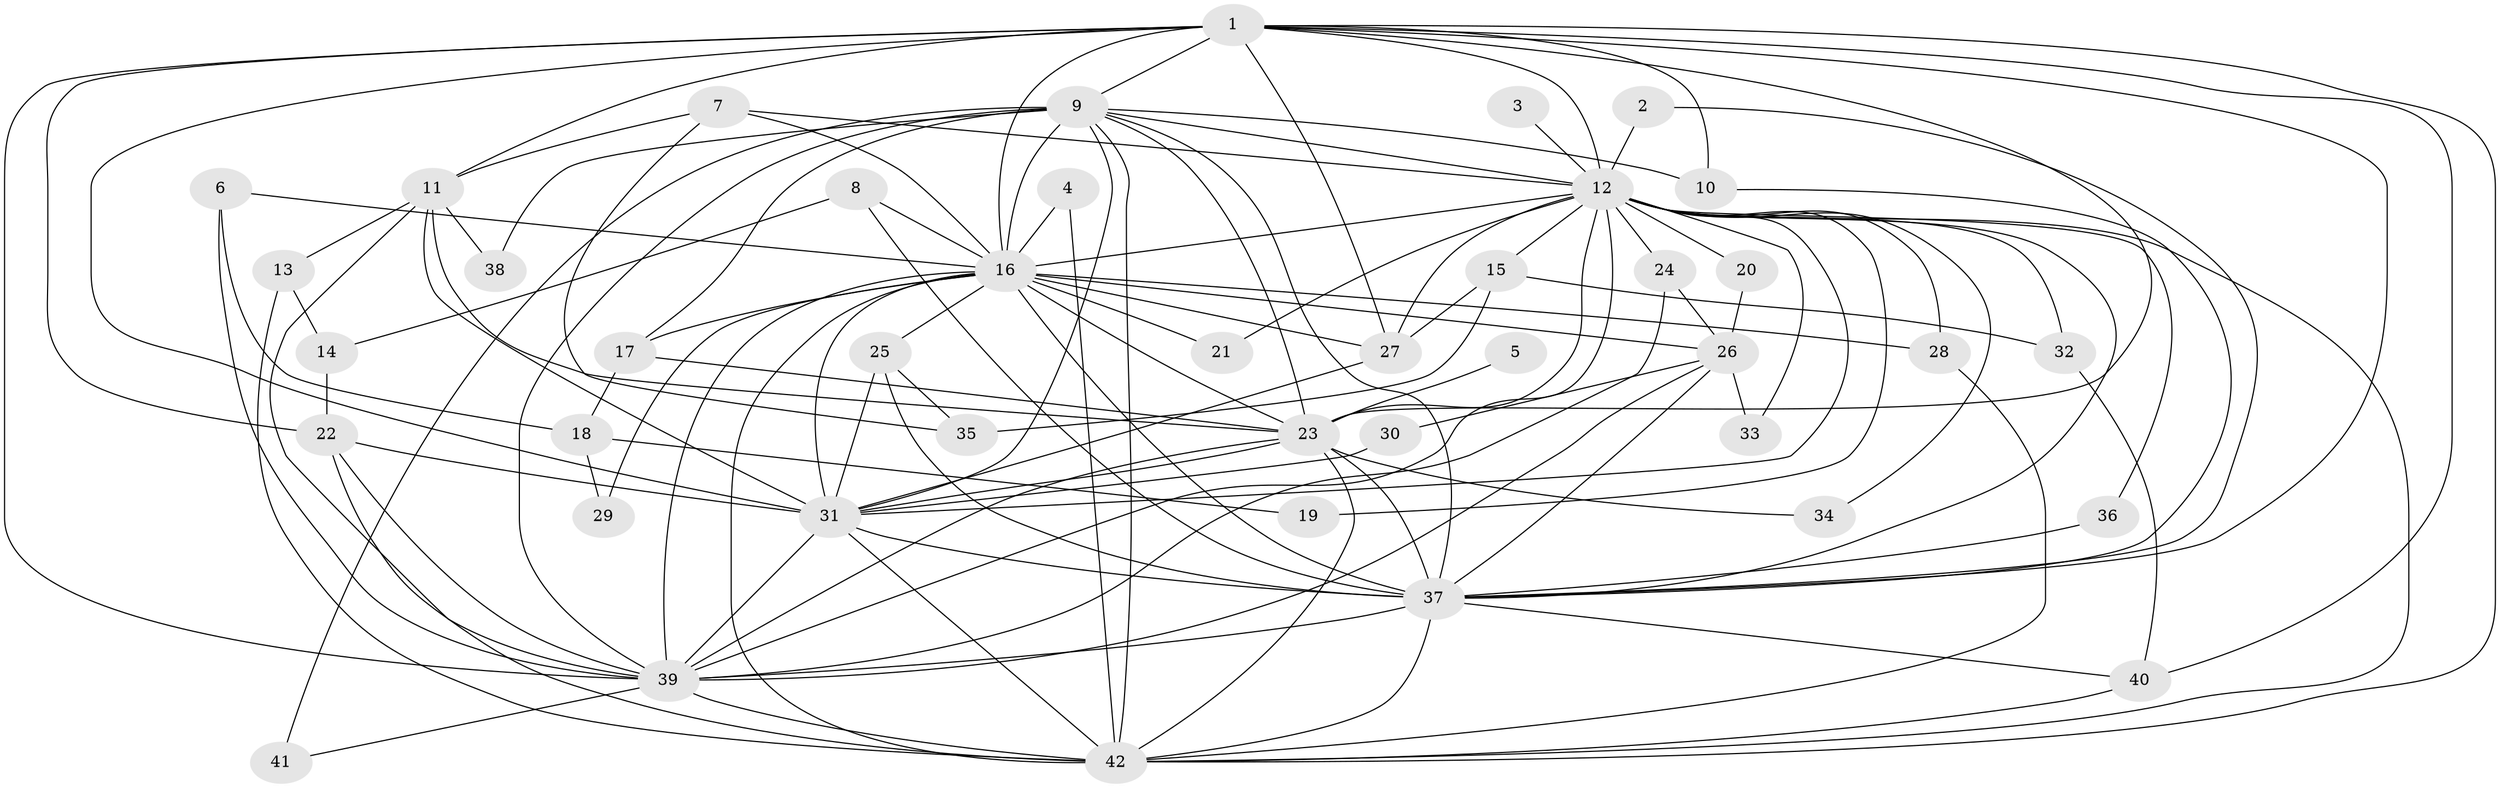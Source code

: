 // original degree distribution, {22: 0.012048192771084338, 21: 0.012048192771084338, 17: 0.024096385542168676, 27: 0.012048192771084338, 16: 0.024096385542168676, 20: 0.012048192771084338, 19: 0.012048192771084338, 14: 0.012048192771084338, 2: 0.5662650602409639, 8: 0.012048192771084338, 3: 0.1686746987951807, 7: 0.012048192771084338, 4: 0.0963855421686747, 5: 0.024096385542168676}
// Generated by graph-tools (version 1.1) at 2025/01/03/09/25 03:01:32]
// undirected, 42 vertices, 117 edges
graph export_dot {
graph [start="1"]
  node [color=gray90,style=filled];
  1;
  2;
  3;
  4;
  5;
  6;
  7;
  8;
  9;
  10;
  11;
  12;
  13;
  14;
  15;
  16;
  17;
  18;
  19;
  20;
  21;
  22;
  23;
  24;
  25;
  26;
  27;
  28;
  29;
  30;
  31;
  32;
  33;
  34;
  35;
  36;
  37;
  38;
  39;
  40;
  41;
  42;
  1 -- 9 [weight=1.0];
  1 -- 10 [weight=1.0];
  1 -- 11 [weight=1.0];
  1 -- 12 [weight=1.0];
  1 -- 16 [weight=2.0];
  1 -- 22 [weight=1.0];
  1 -- 23 [weight=1.0];
  1 -- 27 [weight=1.0];
  1 -- 31 [weight=1.0];
  1 -- 37 [weight=1.0];
  1 -- 39 [weight=1.0];
  1 -- 40 [weight=1.0];
  1 -- 42 [weight=1.0];
  2 -- 12 [weight=1.0];
  2 -- 37 [weight=1.0];
  3 -- 12 [weight=1.0];
  4 -- 16 [weight=1.0];
  4 -- 42 [weight=1.0];
  5 -- 23 [weight=1.0];
  6 -- 16 [weight=1.0];
  6 -- 18 [weight=2.0];
  6 -- 39 [weight=1.0];
  7 -- 11 [weight=1.0];
  7 -- 12 [weight=1.0];
  7 -- 16 [weight=1.0];
  7 -- 35 [weight=1.0];
  8 -- 14 [weight=1.0];
  8 -- 16 [weight=1.0];
  8 -- 37 [weight=2.0];
  9 -- 10 [weight=1.0];
  9 -- 12 [weight=1.0];
  9 -- 16 [weight=3.0];
  9 -- 17 [weight=1.0];
  9 -- 23 [weight=2.0];
  9 -- 31 [weight=1.0];
  9 -- 37 [weight=1.0];
  9 -- 38 [weight=1.0];
  9 -- 39 [weight=1.0];
  9 -- 41 [weight=2.0];
  9 -- 42 [weight=1.0];
  10 -- 37 [weight=1.0];
  11 -- 13 [weight=1.0];
  11 -- 23 [weight=1.0];
  11 -- 31 [weight=1.0];
  11 -- 38 [weight=1.0];
  11 -- 39 [weight=1.0];
  12 -- 15 [weight=1.0];
  12 -- 16 [weight=4.0];
  12 -- 19 [weight=1.0];
  12 -- 20 [weight=1.0];
  12 -- 21 [weight=1.0];
  12 -- 23 [weight=1.0];
  12 -- 24 [weight=1.0];
  12 -- 27 [weight=1.0];
  12 -- 28 [weight=1.0];
  12 -- 31 [weight=1.0];
  12 -- 32 [weight=1.0];
  12 -- 33 [weight=1.0];
  12 -- 34 [weight=1.0];
  12 -- 36 [weight=1.0];
  12 -- 37 [weight=1.0];
  12 -- 39 [weight=1.0];
  12 -- 42 [weight=1.0];
  13 -- 14 [weight=1.0];
  13 -- 42 [weight=2.0];
  14 -- 22 [weight=1.0];
  15 -- 27 [weight=1.0];
  15 -- 32 [weight=1.0];
  15 -- 35 [weight=1.0];
  16 -- 17 [weight=1.0];
  16 -- 21 [weight=1.0];
  16 -- 23 [weight=3.0];
  16 -- 25 [weight=1.0];
  16 -- 26 [weight=2.0];
  16 -- 27 [weight=2.0];
  16 -- 28 [weight=1.0];
  16 -- 29 [weight=1.0];
  16 -- 31 [weight=3.0];
  16 -- 37 [weight=3.0];
  16 -- 39 [weight=3.0];
  16 -- 42 [weight=3.0];
  17 -- 18 [weight=1.0];
  17 -- 23 [weight=1.0];
  18 -- 19 [weight=1.0];
  18 -- 29 [weight=1.0];
  20 -- 26 [weight=1.0];
  22 -- 31 [weight=1.0];
  22 -- 39 [weight=1.0];
  22 -- 42 [weight=1.0];
  23 -- 31 [weight=1.0];
  23 -- 34 [weight=1.0];
  23 -- 37 [weight=1.0];
  23 -- 39 [weight=1.0];
  23 -- 42 [weight=2.0];
  24 -- 26 [weight=1.0];
  24 -- 39 [weight=1.0];
  25 -- 31 [weight=1.0];
  25 -- 35 [weight=1.0];
  25 -- 37 [weight=1.0];
  26 -- 30 [weight=1.0];
  26 -- 33 [weight=1.0];
  26 -- 37 [weight=1.0];
  26 -- 39 [weight=1.0];
  27 -- 31 [weight=1.0];
  28 -- 42 [weight=1.0];
  30 -- 31 [weight=1.0];
  31 -- 37 [weight=1.0];
  31 -- 39 [weight=2.0];
  31 -- 42 [weight=1.0];
  32 -- 40 [weight=1.0];
  36 -- 37 [weight=1.0];
  37 -- 39 [weight=3.0];
  37 -- 40 [weight=1.0];
  37 -- 42 [weight=2.0];
  39 -- 41 [weight=1.0];
  39 -- 42 [weight=2.0];
  40 -- 42 [weight=1.0];
}
